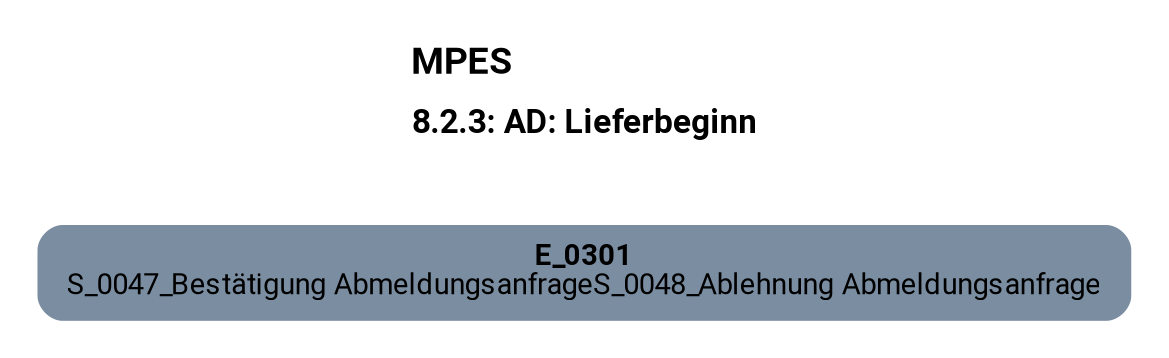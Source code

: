 digraph D {
    labelloc="t";
    label=<<B><FONT POINT-SIZE="18">MPES</FONT></B><BR align="left"/><BR/><B><FONT POINT-SIZE="16">8.2.3: AD: Lieferbeginn</FONT></B><BR align="left"/><BR/><BR/><BR/>>;
    ratio="compress";
    concentrate=true;
    pack=true;
    rankdir=TB;
    packmode="array";
    size="20,20";
    fontsize=12;
    pad=0.25;
    "Empty" [margin="0.2,0.12", shape=box, style="filled,rounded", penwidth=0.0, fillcolor="#7a8da1", label=<<B>E_0301</B><BR align="center"/><FONT>S_0047_Bestätigung Abmeldungsanfrage
S_0048_Ablehnung Abmeldungsanfrage</FONT><BR align="center"/>>, fontname="Roboto, sans-serif"];


    bgcolor="transparent";
fontname="Roboto, sans-serif";
}